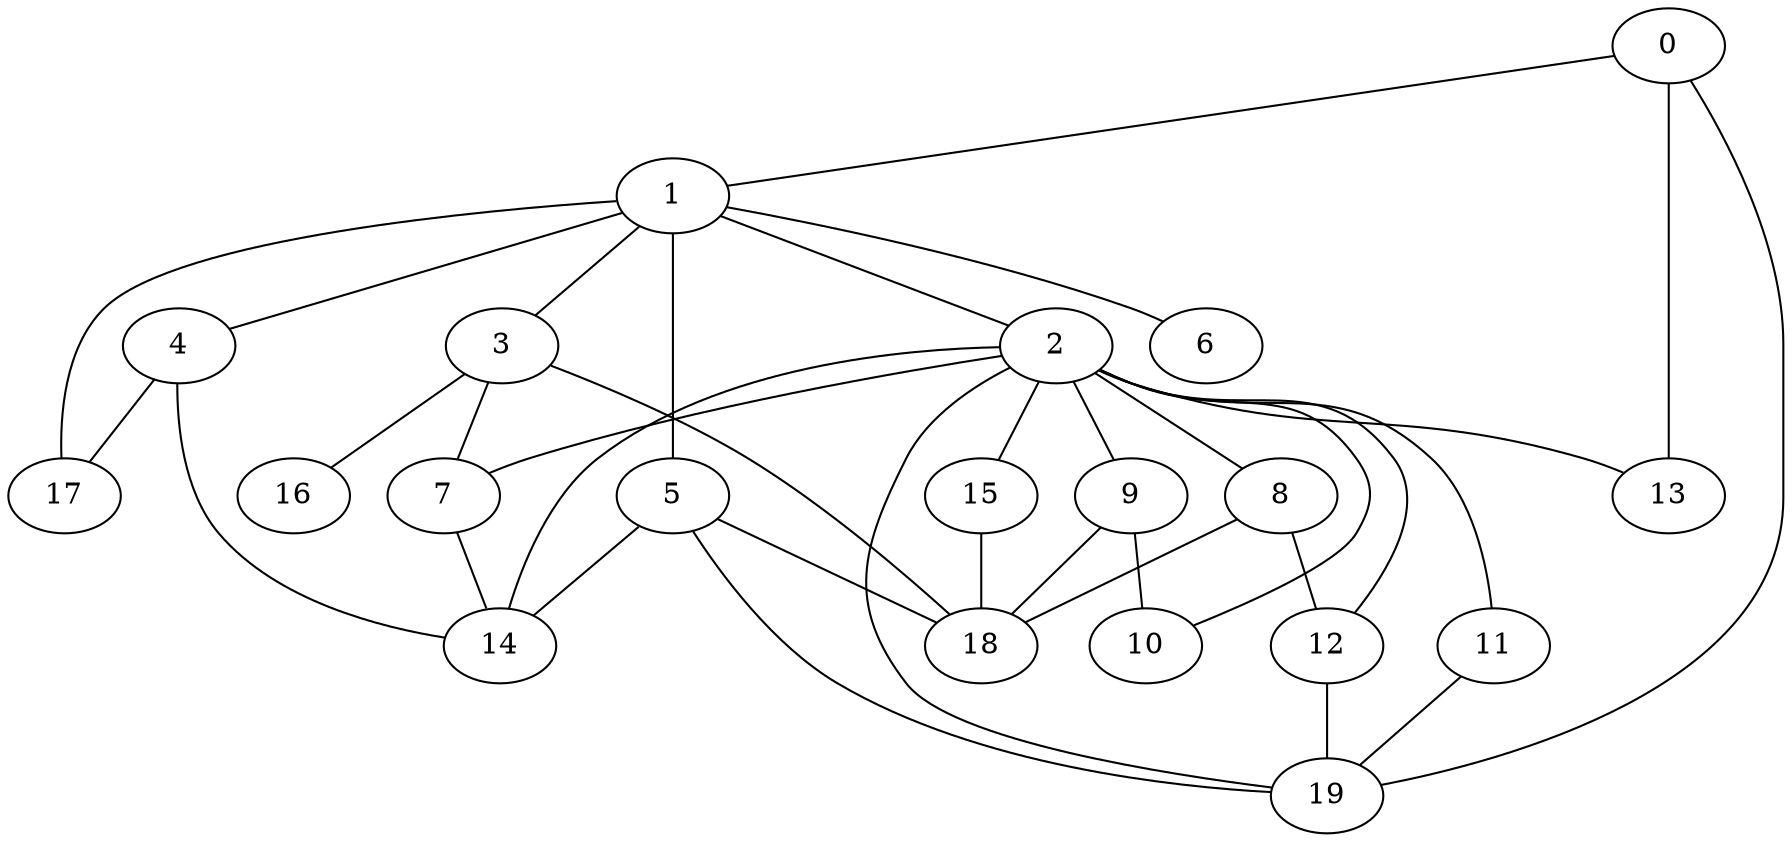 
graph graphname {
    0 -- 1
0 -- 19
0 -- 13
1 -- 2
1 -- 3
1 -- 4
1 -- 5
1 -- 6
1 -- 17
2 -- 7
2 -- 8
2 -- 9
2 -- 10
2 -- 11
2 -- 12
2 -- 13
2 -- 14
2 -- 15
2 -- 19
3 -- 16
3 -- 18
3 -- 7
4 -- 17
4 -- 14
5 -- 18
5 -- 19
5 -- 14
7 -- 14
8 -- 12
8 -- 18
9 -- 10
9 -- 18
11 -- 19
12 -- 19
15 -- 18

}
